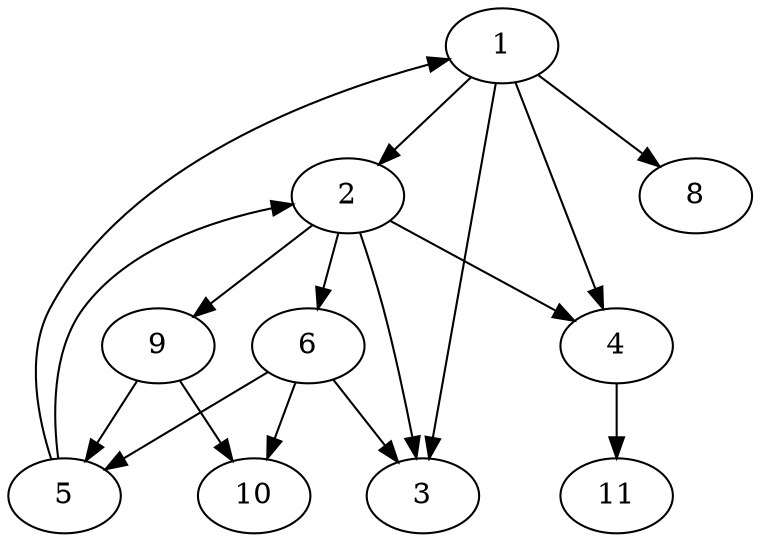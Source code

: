 strict digraph myGraph {
1 -> 2
1 -> 3
2 -> 3
2 -> 4
5 -> 1
5 -> 2
6 -> 3
6 -> 5
1 -> 4
1 -> 8
1 -> 2
1 -> 2
1 -> 2
9 -> 10
6 -> 10
9 -> 5
4 -> 11
2 -> 9
2 -> 4
2 -> 6
}
